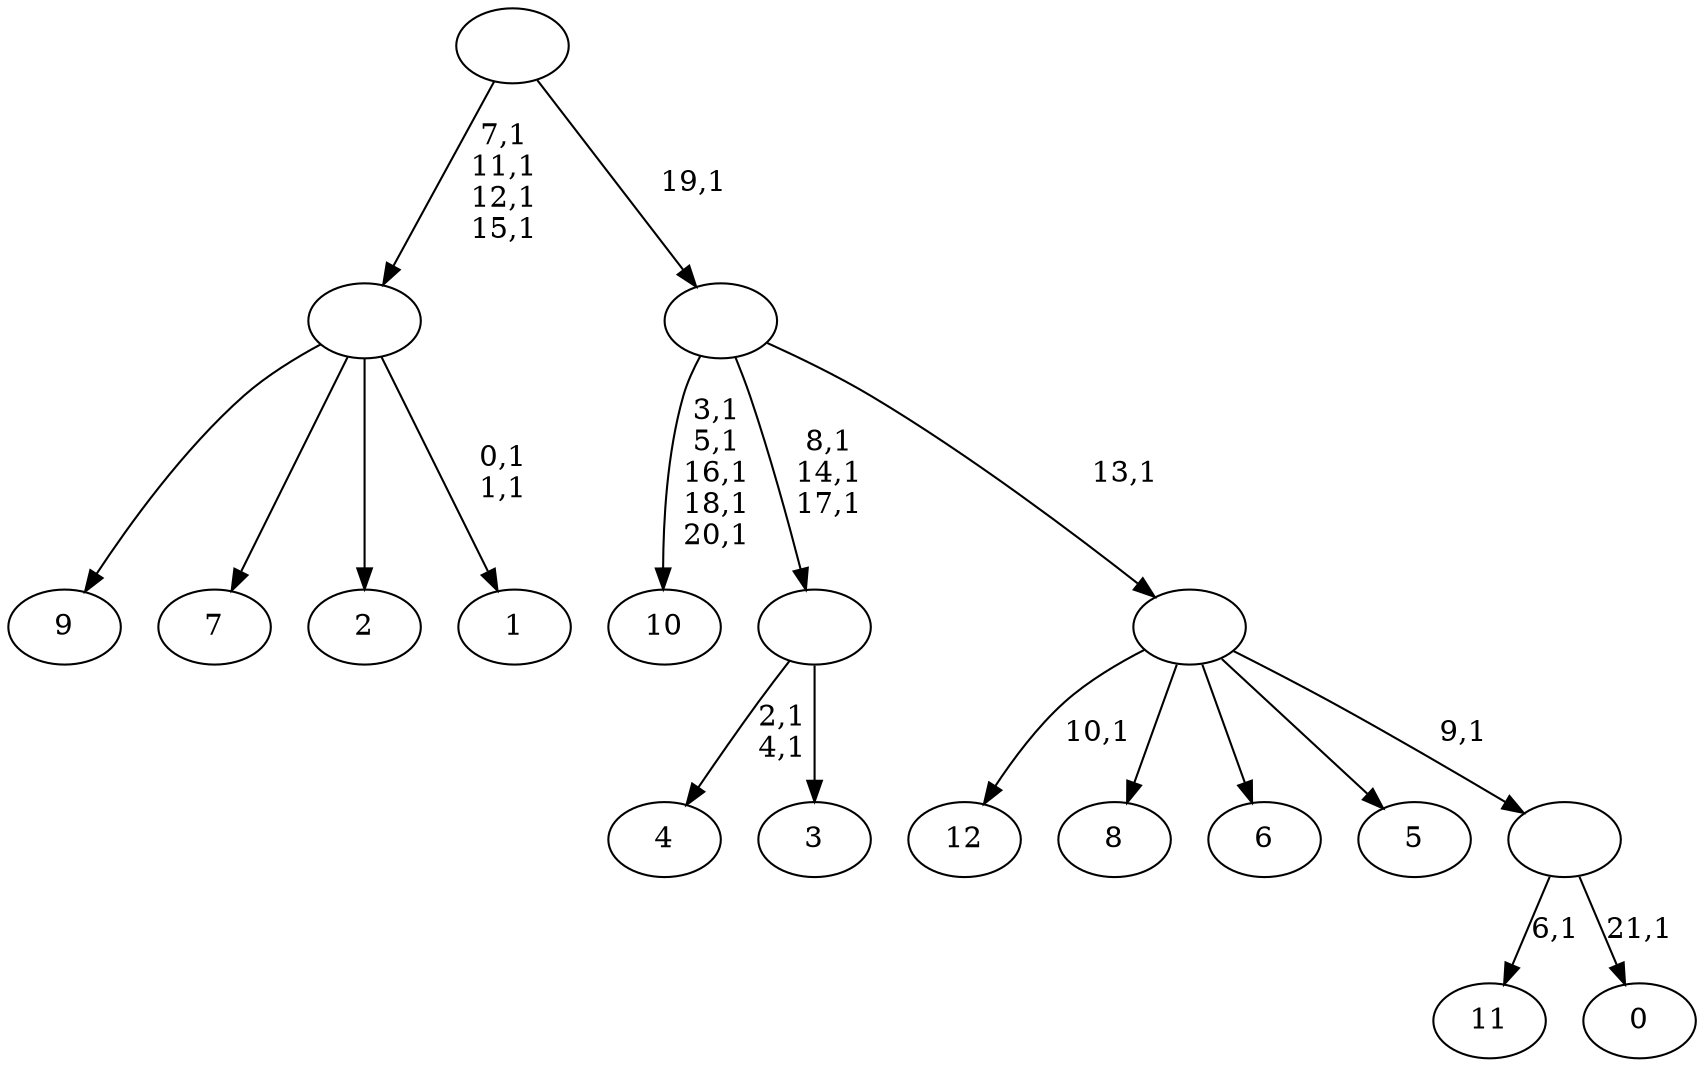 digraph T {
	35 [label="12"]
	33 [label="11"]
	31 [label="10"]
	25 [label="9"]
	24 [label="8"]
	23 [label="7"]
	22 [label="6"]
	21 [label="5"]
	20 [label="4"]
	17 [label="3"]
	16 [label=""]
	13 [label="2"]
	12 [label="1"]
	9 [label=""]
	5 [label="0"]
	3 [label=""]
	2 [label=""]
	1 [label=""]
	0 [label=""]
	16 -> 20 [label="2,1\n4,1"]
	16 -> 17 [label=""]
	9 -> 12 [label="0,1\n1,1"]
	9 -> 25 [label=""]
	9 -> 23 [label=""]
	9 -> 13 [label=""]
	3 -> 5 [label="21,1"]
	3 -> 33 [label="6,1"]
	2 -> 35 [label="10,1"]
	2 -> 24 [label=""]
	2 -> 22 [label=""]
	2 -> 21 [label=""]
	2 -> 3 [label="9,1"]
	1 -> 16 [label="8,1\n14,1\n17,1"]
	1 -> 31 [label="3,1\n5,1\n16,1\n18,1\n20,1"]
	1 -> 2 [label="13,1"]
	0 -> 9 [label="7,1\n11,1\n12,1\n15,1"]
	0 -> 1 [label="19,1"]
}
